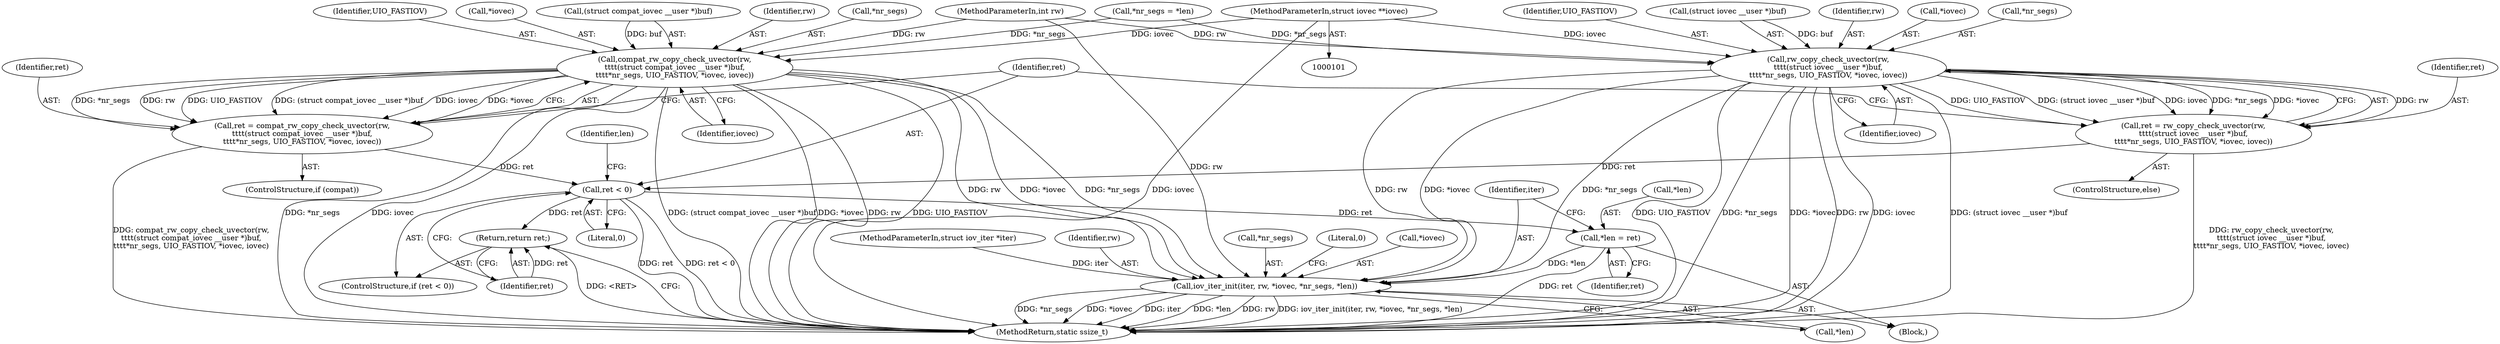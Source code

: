 digraph "0_linux_4c185ce06dca14f5cea192f5a2c981ef50663f2b_1@pointer" {
"1000107" [label="(MethodParameterIn,struct iovec **iovec)"];
"1000121" [label="(Call,compat_rw_copy_check_uvector(rw,\n\t\t\t\t(struct compat_iovec __user *)buf,\n\t\t\t\t*nr_segs, UIO_FASTIOV, *iovec, iovec))"];
"1000119" [label="(Call,ret = compat_rw_copy_check_uvector(rw,\n\t\t\t\t(struct compat_iovec __user *)buf,\n\t\t\t\t*nr_segs, UIO_FASTIOV, *iovec, iovec))"];
"1000147" [label="(Call,ret < 0)"];
"1000150" [label="(Return,return ret;)"];
"1000152" [label="(Call,*len = ret)"];
"1000156" [label="(Call,iov_iter_init(iter, rw, *iovec, *nr_segs, *len))"];
"1000135" [label="(Call,rw_copy_check_uvector(rw,\n\t\t\t\t(struct iovec __user *)buf,\n\t\t\t\t*nr_segs, UIO_FASTIOV, *iovec, iovec))"];
"1000133" [label="(Call,ret = rw_copy_check_uvector(rw,\n\t\t\t\t(struct iovec __user *)buf,\n\t\t\t\t*nr_segs, UIO_FASTIOV, *iovec, iovec))"];
"1000123" [label="(Call,(struct compat_iovec __user *)buf)"];
"1000146" [label="(ControlStructure,if (ret < 0))"];
"1000131" [label="(Identifier,iovec)"];
"1000145" [label="(Identifier,iovec)"];
"1000140" [label="(Call,*nr_segs)"];
"1000142" [label="(Identifier,UIO_FASTIOV)"];
"1000119" [label="(Call,ret = compat_rw_copy_check_uvector(rw,\n\t\t\t\t(struct compat_iovec __user *)buf,\n\t\t\t\t*nr_segs, UIO_FASTIOV, *iovec, iovec))"];
"1000161" [label="(Call,*nr_segs)"];
"1000137" [label="(Call,(struct iovec __user *)buf)"];
"1000150" [label="(Return,return ret;)"];
"1000122" [label="(Identifier,rw)"];
"1000155" [label="(Identifier,ret)"];
"1000163" [label="(Call,*len)"];
"1000136" [label="(Identifier,rw)"];
"1000143" [label="(Call,*iovec)"];
"1000147" [label="(Call,ret < 0)"];
"1000152" [label="(Call,*len = ret)"];
"1000126" [label="(Call,*nr_segs)"];
"1000166" [label="(Literal,0)"];
"1000134" [label="(Identifier,ret)"];
"1000167" [label="(MethodReturn,static ssize_t)"];
"1000148" [label="(Identifier,ret)"];
"1000159" [label="(Call,*iovec)"];
"1000132" [label="(ControlStructure,else)"];
"1000117" [label="(ControlStructure,if (compat))"];
"1000135" [label="(Call,rw_copy_check_uvector(rw,\n\t\t\t\t(struct iovec __user *)buf,\n\t\t\t\t*nr_segs, UIO_FASTIOV, *iovec, iovec))"];
"1000157" [label="(Identifier,iter)"];
"1000128" [label="(Identifier,UIO_FASTIOV)"];
"1000109" [label="(MethodParameterIn,struct iov_iter *iter)"];
"1000158" [label="(Identifier,rw)"];
"1000112" [label="(Call,*nr_segs = *len)"];
"1000153" [label="(Call,*len)"];
"1000120" [label="(Identifier,ret)"];
"1000156" [label="(Call,iov_iter_init(iter, rw, *iovec, *nr_segs, *len))"];
"1000149" [label="(Literal,0)"];
"1000151" [label="(Identifier,ret)"];
"1000110" [label="(Block,)"];
"1000107" [label="(MethodParameterIn,struct iovec **iovec)"];
"1000129" [label="(Call,*iovec)"];
"1000154" [label="(Identifier,len)"];
"1000133" [label="(Call,ret = rw_copy_check_uvector(rw,\n\t\t\t\t(struct iovec __user *)buf,\n\t\t\t\t*nr_segs, UIO_FASTIOV, *iovec, iovec))"];
"1000121" [label="(Call,compat_rw_copy_check_uvector(rw,\n\t\t\t\t(struct compat_iovec __user *)buf,\n\t\t\t\t*nr_segs, UIO_FASTIOV, *iovec, iovec))"];
"1000103" [label="(MethodParameterIn,int rw)"];
"1000107" -> "1000101"  [label="AST: "];
"1000107" -> "1000167"  [label="DDG: iovec"];
"1000107" -> "1000121"  [label="DDG: iovec"];
"1000107" -> "1000135"  [label="DDG: iovec"];
"1000121" -> "1000119"  [label="AST: "];
"1000121" -> "1000131"  [label="CFG: "];
"1000122" -> "1000121"  [label="AST: "];
"1000123" -> "1000121"  [label="AST: "];
"1000126" -> "1000121"  [label="AST: "];
"1000128" -> "1000121"  [label="AST: "];
"1000129" -> "1000121"  [label="AST: "];
"1000131" -> "1000121"  [label="AST: "];
"1000119" -> "1000121"  [label="CFG: "];
"1000121" -> "1000167"  [label="DDG: *nr_segs"];
"1000121" -> "1000167"  [label="DDG: iovec"];
"1000121" -> "1000167"  [label="DDG: (struct compat_iovec __user *)buf"];
"1000121" -> "1000167"  [label="DDG: *iovec"];
"1000121" -> "1000167"  [label="DDG: rw"];
"1000121" -> "1000167"  [label="DDG: UIO_FASTIOV"];
"1000121" -> "1000119"  [label="DDG: *nr_segs"];
"1000121" -> "1000119"  [label="DDG: rw"];
"1000121" -> "1000119"  [label="DDG: UIO_FASTIOV"];
"1000121" -> "1000119"  [label="DDG: (struct compat_iovec __user *)buf"];
"1000121" -> "1000119"  [label="DDG: iovec"];
"1000121" -> "1000119"  [label="DDG: *iovec"];
"1000103" -> "1000121"  [label="DDG: rw"];
"1000123" -> "1000121"  [label="DDG: buf"];
"1000112" -> "1000121"  [label="DDG: *nr_segs"];
"1000121" -> "1000156"  [label="DDG: rw"];
"1000121" -> "1000156"  [label="DDG: *iovec"];
"1000121" -> "1000156"  [label="DDG: *nr_segs"];
"1000119" -> "1000117"  [label="AST: "];
"1000120" -> "1000119"  [label="AST: "];
"1000148" -> "1000119"  [label="CFG: "];
"1000119" -> "1000167"  [label="DDG: compat_rw_copy_check_uvector(rw,\n\t\t\t\t(struct compat_iovec __user *)buf,\n\t\t\t\t*nr_segs, UIO_FASTIOV, *iovec, iovec)"];
"1000119" -> "1000147"  [label="DDG: ret"];
"1000147" -> "1000146"  [label="AST: "];
"1000147" -> "1000149"  [label="CFG: "];
"1000148" -> "1000147"  [label="AST: "];
"1000149" -> "1000147"  [label="AST: "];
"1000151" -> "1000147"  [label="CFG: "];
"1000154" -> "1000147"  [label="CFG: "];
"1000147" -> "1000167"  [label="DDG: ret"];
"1000147" -> "1000167"  [label="DDG: ret < 0"];
"1000133" -> "1000147"  [label="DDG: ret"];
"1000147" -> "1000150"  [label="DDG: ret"];
"1000147" -> "1000152"  [label="DDG: ret"];
"1000150" -> "1000146"  [label="AST: "];
"1000150" -> "1000151"  [label="CFG: "];
"1000151" -> "1000150"  [label="AST: "];
"1000167" -> "1000150"  [label="CFG: "];
"1000150" -> "1000167"  [label="DDG: <RET>"];
"1000151" -> "1000150"  [label="DDG: ret"];
"1000152" -> "1000110"  [label="AST: "];
"1000152" -> "1000155"  [label="CFG: "];
"1000153" -> "1000152"  [label="AST: "];
"1000155" -> "1000152"  [label="AST: "];
"1000157" -> "1000152"  [label="CFG: "];
"1000152" -> "1000167"  [label="DDG: ret"];
"1000152" -> "1000156"  [label="DDG: *len"];
"1000156" -> "1000110"  [label="AST: "];
"1000156" -> "1000163"  [label="CFG: "];
"1000157" -> "1000156"  [label="AST: "];
"1000158" -> "1000156"  [label="AST: "];
"1000159" -> "1000156"  [label="AST: "];
"1000161" -> "1000156"  [label="AST: "];
"1000163" -> "1000156"  [label="AST: "];
"1000166" -> "1000156"  [label="CFG: "];
"1000156" -> "1000167"  [label="DDG: *iovec"];
"1000156" -> "1000167"  [label="DDG: iter"];
"1000156" -> "1000167"  [label="DDG: *len"];
"1000156" -> "1000167"  [label="DDG: rw"];
"1000156" -> "1000167"  [label="DDG: iov_iter_init(iter, rw, *iovec, *nr_segs, *len)"];
"1000156" -> "1000167"  [label="DDG: *nr_segs"];
"1000109" -> "1000156"  [label="DDG: iter"];
"1000135" -> "1000156"  [label="DDG: rw"];
"1000135" -> "1000156"  [label="DDG: *iovec"];
"1000135" -> "1000156"  [label="DDG: *nr_segs"];
"1000103" -> "1000156"  [label="DDG: rw"];
"1000135" -> "1000133"  [label="AST: "];
"1000135" -> "1000145"  [label="CFG: "];
"1000136" -> "1000135"  [label="AST: "];
"1000137" -> "1000135"  [label="AST: "];
"1000140" -> "1000135"  [label="AST: "];
"1000142" -> "1000135"  [label="AST: "];
"1000143" -> "1000135"  [label="AST: "];
"1000145" -> "1000135"  [label="AST: "];
"1000133" -> "1000135"  [label="CFG: "];
"1000135" -> "1000167"  [label="DDG: UIO_FASTIOV"];
"1000135" -> "1000167"  [label="DDG: *nr_segs"];
"1000135" -> "1000167"  [label="DDG: *iovec"];
"1000135" -> "1000167"  [label="DDG: rw"];
"1000135" -> "1000167"  [label="DDG: iovec"];
"1000135" -> "1000167"  [label="DDG: (struct iovec __user *)buf"];
"1000135" -> "1000133"  [label="DDG: rw"];
"1000135" -> "1000133"  [label="DDG: UIO_FASTIOV"];
"1000135" -> "1000133"  [label="DDG: (struct iovec __user *)buf"];
"1000135" -> "1000133"  [label="DDG: iovec"];
"1000135" -> "1000133"  [label="DDG: *nr_segs"];
"1000135" -> "1000133"  [label="DDG: *iovec"];
"1000103" -> "1000135"  [label="DDG: rw"];
"1000137" -> "1000135"  [label="DDG: buf"];
"1000112" -> "1000135"  [label="DDG: *nr_segs"];
"1000133" -> "1000132"  [label="AST: "];
"1000134" -> "1000133"  [label="AST: "];
"1000148" -> "1000133"  [label="CFG: "];
"1000133" -> "1000167"  [label="DDG: rw_copy_check_uvector(rw,\n\t\t\t\t(struct iovec __user *)buf,\n\t\t\t\t*nr_segs, UIO_FASTIOV, *iovec, iovec)"];
}
